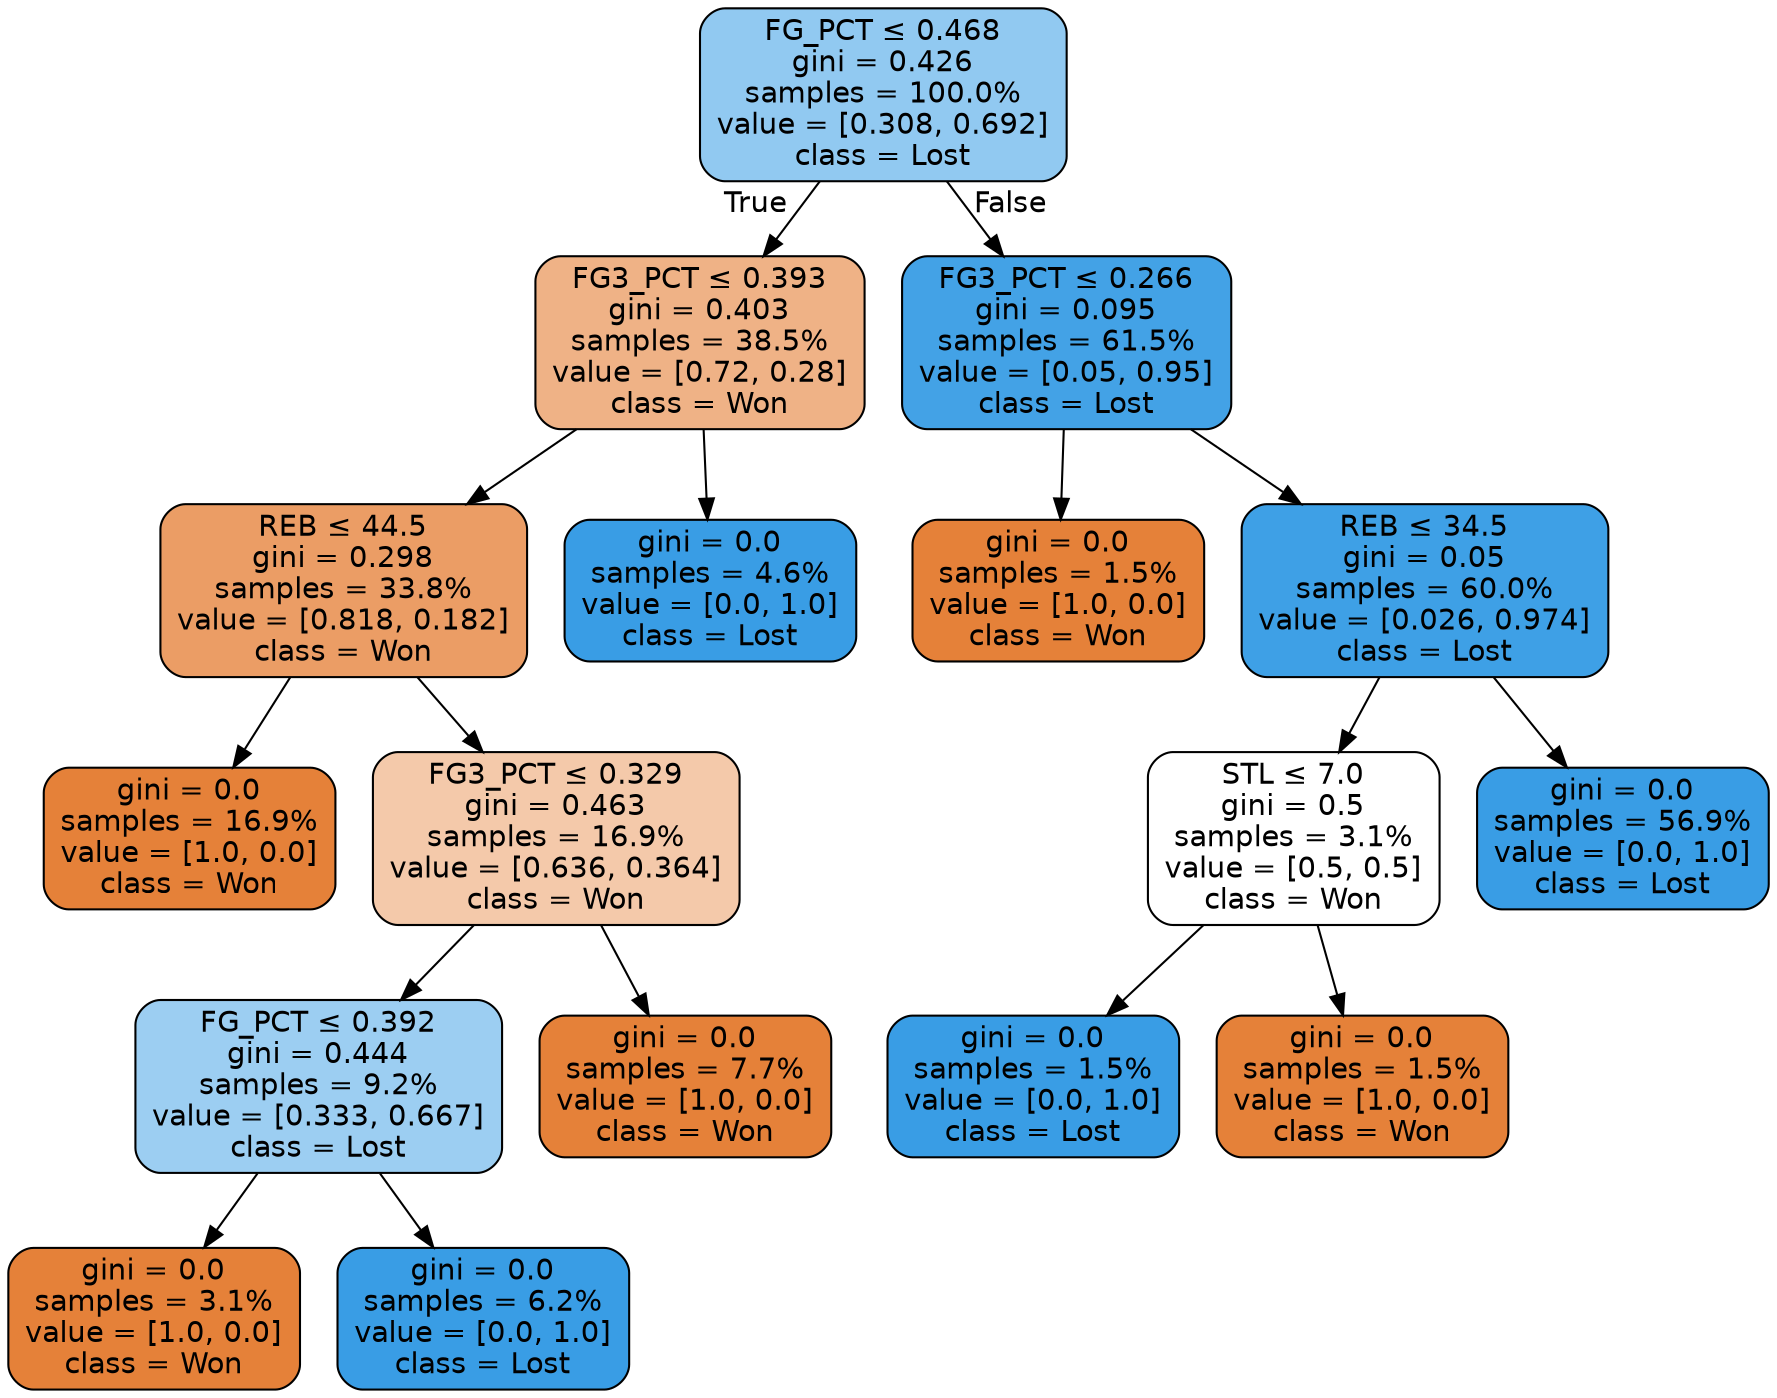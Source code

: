 digraph Tree {
node [shape=box, style="filled, rounded", color="black", fontname="helvetica"] ;
edge [fontname="helvetica"] ;
0 [label=<FG_PCT &le; 0.468<br/>gini = 0.426<br/>samples = 100.0%<br/>value = [0.308, 0.692]<br/>class = Lost>, fillcolor="#91c9f1"] ;
1 [label=<FG3_PCT &le; 0.393<br/>gini = 0.403<br/>samples = 38.5%<br/>value = [0.72, 0.28]<br/>class = Won>, fillcolor="#efb286"] ;
0 -> 1 [labeldistance=2.5, labelangle=45, headlabel="True"] ;
2 [label=<REB &le; 44.5<br/>gini = 0.298<br/>samples = 33.8%<br/>value = [0.818, 0.182]<br/>class = Won>, fillcolor="#eb9d65"] ;
1 -> 2 ;
3 [label=<gini = 0.0<br/>samples = 16.9%<br/>value = [1.0, 0.0]<br/>class = Won>, fillcolor="#e58139"] ;
2 -> 3 ;
4 [label=<FG3_PCT &le; 0.329<br/>gini = 0.463<br/>samples = 16.9%<br/>value = [0.636, 0.364]<br/>class = Won>, fillcolor="#f4c9aa"] ;
2 -> 4 ;
5 [label=<FG_PCT &le; 0.392<br/>gini = 0.444<br/>samples = 9.2%<br/>value = [0.333, 0.667]<br/>class = Lost>, fillcolor="#9ccef2"] ;
4 -> 5 ;
6 [label=<gini = 0.0<br/>samples = 3.1%<br/>value = [1.0, 0.0]<br/>class = Won>, fillcolor="#e58139"] ;
5 -> 6 ;
7 [label=<gini = 0.0<br/>samples = 6.2%<br/>value = [0.0, 1.0]<br/>class = Lost>, fillcolor="#399de5"] ;
5 -> 7 ;
8 [label=<gini = 0.0<br/>samples = 7.7%<br/>value = [1.0, 0.0]<br/>class = Won>, fillcolor="#e58139"] ;
4 -> 8 ;
9 [label=<gini = 0.0<br/>samples = 4.6%<br/>value = [0.0, 1.0]<br/>class = Lost>, fillcolor="#399de5"] ;
1 -> 9 ;
10 [label=<FG3_PCT &le; 0.266<br/>gini = 0.095<br/>samples = 61.5%<br/>value = [0.05, 0.95]<br/>class = Lost>, fillcolor="#43a2e6"] ;
0 -> 10 [labeldistance=2.5, labelangle=-45, headlabel="False"] ;
11 [label=<gini = 0.0<br/>samples = 1.5%<br/>value = [1.0, 0.0]<br/>class = Won>, fillcolor="#e58139"] ;
10 -> 11 ;
12 [label=<REB &le; 34.5<br/>gini = 0.05<br/>samples = 60.0%<br/>value = [0.026, 0.974]<br/>class = Lost>, fillcolor="#3ea0e6"] ;
10 -> 12 ;
13 [label=<STL &le; 7.0<br/>gini = 0.5<br/>samples = 3.1%<br/>value = [0.5, 0.5]<br/>class = Won>, fillcolor="#ffffff"] ;
12 -> 13 ;
14 [label=<gini = 0.0<br/>samples = 1.5%<br/>value = [0.0, 1.0]<br/>class = Lost>, fillcolor="#399de5"] ;
13 -> 14 ;
15 [label=<gini = 0.0<br/>samples = 1.5%<br/>value = [1.0, 0.0]<br/>class = Won>, fillcolor="#e58139"] ;
13 -> 15 ;
16 [label=<gini = 0.0<br/>samples = 56.9%<br/>value = [0.0, 1.0]<br/>class = Lost>, fillcolor="#399de5"] ;
12 -> 16 ;
}